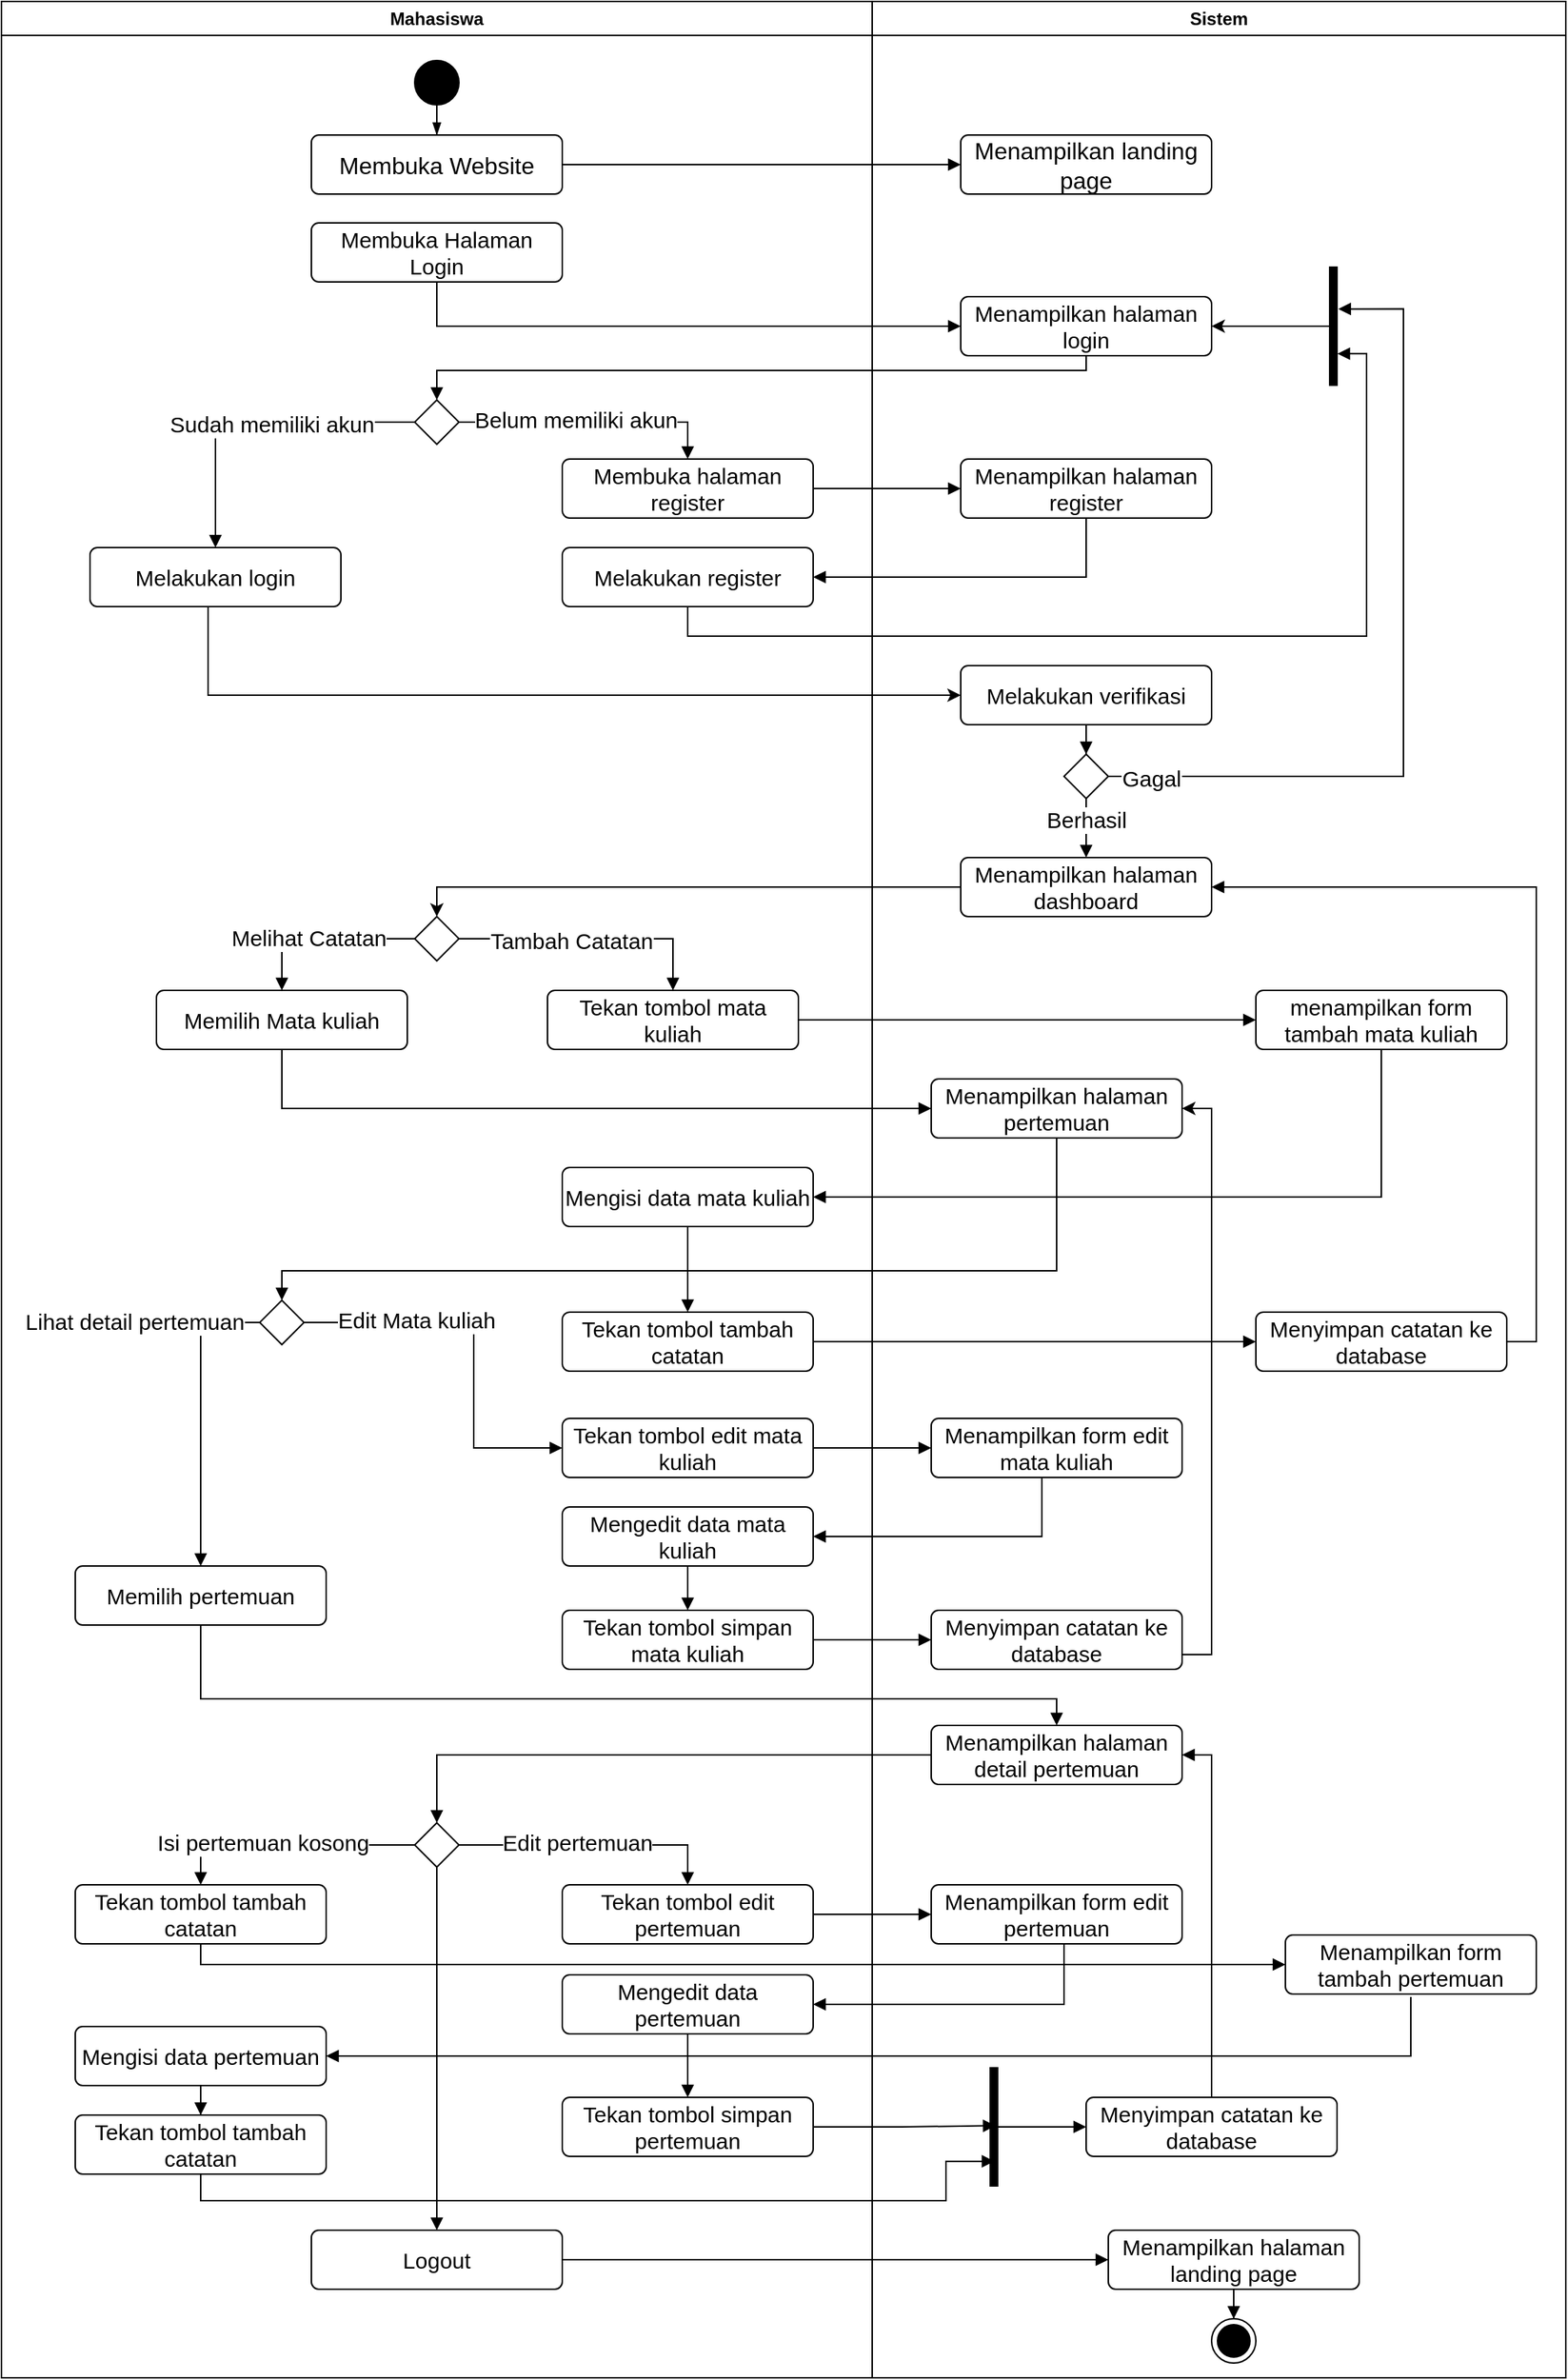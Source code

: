 <mxfile version="25.0.3">
  <diagram name="Page-1" id="1pS5nne5ay4UwRCuELFb">
    <mxGraphModel dx="2222" dy="786" grid="1" gridSize="10" guides="1" tooltips="1" connect="1" arrows="1" fold="1" page="1" pageScale="1" pageWidth="850" pageHeight="1100" math="0" shadow="0">
      <root>
        <mxCell id="0" />
        <mxCell id="1" parent="0" />
        <mxCell id="IEgsuIe9ImZTveWtjrnu-1" value="Mahasiswa" style="swimlane;whiteSpace=wrap;html=1;" parent="1" vertex="1">
          <mxGeometry x="-80" y="10" width="590" height="1610" as="geometry" />
        </mxCell>
        <mxCell id="IEgsuIe9ImZTveWtjrnu-6" style="edgeStyle=orthogonalEdgeStyle;rounded=0;orthogonalLoop=1;jettySize=auto;html=1;endArrow=blockThin;endFill=1;" parent="IEgsuIe9ImZTveWtjrnu-1" source="IEgsuIe9ImZTveWtjrnu-4" target="IEgsuIe9ImZTveWtjrnu-5" edge="1">
          <mxGeometry relative="1" as="geometry" />
        </mxCell>
        <mxCell id="IEgsuIe9ImZTveWtjrnu-4" value="" style="ellipse;fillColor=strokeColor;html=1;" parent="IEgsuIe9ImZTveWtjrnu-1" vertex="1">
          <mxGeometry x="280" y="40" width="30" height="30" as="geometry" />
        </mxCell>
        <mxCell id="IEgsuIe9ImZTveWtjrnu-5" value="Membuka Website" style="html=1;align=center;verticalAlign=middle;rounded=1;absoluteArcSize=1;arcSize=10;dashed=0;whiteSpace=wrap;labelPosition=center;verticalLabelPosition=middle;fontSize=16;" parent="IEgsuIe9ImZTveWtjrnu-1" vertex="1">
          <mxGeometry x="210" y="90.5" width="170" height="40" as="geometry" />
        </mxCell>
        <mxCell id="IEgsuIe9ImZTveWtjrnu-18" value="Membuka Halaman Login" style="html=1;align=center;verticalAlign=middle;rounded=1;absoluteArcSize=1;arcSize=10;dashed=0;whiteSpace=wrap;labelPosition=center;verticalLabelPosition=middle;fontSize=15;" parent="IEgsuIe9ImZTveWtjrnu-1" vertex="1">
          <mxGeometry x="210" y="150" width="170" height="40" as="geometry" />
        </mxCell>
        <mxCell id="IEgsuIe9ImZTveWtjrnu-43" style="edgeStyle=orthogonalEdgeStyle;rounded=0;orthogonalLoop=1;jettySize=auto;html=1;strokeColor=default;align=center;verticalAlign=middle;fontFamily=Helvetica;fontSize=11;fontColor=default;labelBackgroundColor=default;endArrow=block;endFill=1;" parent="IEgsuIe9ImZTveWtjrnu-1" source="IEgsuIe9ImZTveWtjrnu-21" target="IEgsuIe9ImZTveWtjrnu-30" edge="1">
          <mxGeometry relative="1" as="geometry" />
        </mxCell>
        <mxCell id="Frry8JoZcenMl01VOtcv-31" value="Belum memiliki akun" style="edgeLabel;html=1;align=center;verticalAlign=middle;resizable=0;points=[];fontFamily=Helvetica;fontSize=15;fontColor=default;labelBackgroundColor=default;" parent="IEgsuIe9ImZTveWtjrnu-43" vertex="1" connectable="0">
          <mxGeometry x="-0.469" y="2" relative="1" as="geometry">
            <mxPoint x="31" as="offset" />
          </mxGeometry>
        </mxCell>
        <mxCell id="Frry8JoZcenMl01VOtcv-20" style="edgeStyle=orthogonalEdgeStyle;rounded=0;orthogonalLoop=1;jettySize=auto;html=1;entryX=0.5;entryY=0;entryDx=0;entryDy=0;strokeColor=default;align=center;verticalAlign=middle;fontFamily=Helvetica;fontSize=11;fontColor=default;labelBackgroundColor=default;endArrow=block;endFill=1;" parent="IEgsuIe9ImZTveWtjrnu-1" source="IEgsuIe9ImZTveWtjrnu-21" target="IEgsuIe9ImZTveWtjrnu-22" edge="1">
          <mxGeometry relative="1" as="geometry" />
        </mxCell>
        <mxCell id="Frry8JoZcenMl01VOtcv-30" value="Sudah memiliki akun" style="edgeLabel;html=1;align=center;verticalAlign=middle;resizable=0;points=[];fontFamily=Helvetica;fontSize=15;fontColor=default;labelBackgroundColor=default;" parent="Frry8JoZcenMl01VOtcv-20" vertex="1" connectable="0">
          <mxGeometry x="-0.379" y="1" relative="1" as="geometry">
            <mxPoint x="-29" as="offset" />
          </mxGeometry>
        </mxCell>
        <mxCell id="IEgsuIe9ImZTveWtjrnu-21" value="" style="rhombus;" parent="IEgsuIe9ImZTveWtjrnu-1" vertex="1">
          <mxGeometry x="280" y="270" width="30" height="30" as="geometry" />
        </mxCell>
        <mxCell id="IEgsuIe9ImZTveWtjrnu-22" value="Melakukan login" style="html=1;align=center;verticalAlign=middle;rounded=1;absoluteArcSize=1;arcSize=10;dashed=0;whiteSpace=wrap;labelPosition=center;verticalLabelPosition=middle;fontSize=15;" parent="IEgsuIe9ImZTveWtjrnu-1" vertex="1">
          <mxGeometry x="60" y="370" width="170" height="40" as="geometry" />
        </mxCell>
        <mxCell id="IEgsuIe9ImZTveWtjrnu-30" value="Membuka halaman register" style="html=1;align=center;verticalAlign=middle;rounded=1;absoluteArcSize=1;arcSize=10;dashed=0;whiteSpace=wrap;labelPosition=center;verticalLabelPosition=middle;fontSize=15;" parent="IEgsuIe9ImZTveWtjrnu-1" vertex="1">
          <mxGeometry x="380" y="310" width="170" height="40" as="geometry" />
        </mxCell>
        <mxCell id="IEgsuIe9ImZTveWtjrnu-32" value="Melakukan register" style="html=1;align=center;verticalAlign=middle;rounded=1;absoluteArcSize=1;arcSize=10;dashed=0;whiteSpace=wrap;labelPosition=center;verticalLabelPosition=middle;fontSize=15;" parent="IEgsuIe9ImZTveWtjrnu-1" vertex="1">
          <mxGeometry x="380" y="370" width="170" height="40" as="geometry" />
        </mxCell>
        <mxCell id="9lwKUN8deFw_M2zKzOt3-55" style="edgeStyle=orthogonalEdgeStyle;rounded=0;orthogonalLoop=1;jettySize=auto;html=1;entryX=0.5;entryY=0;entryDx=0;entryDy=0;endArrow=block;endFill=1;" parent="IEgsuIe9ImZTveWtjrnu-1" source="IEgsuIe9ImZTveWtjrnu-36" target="IEgsuIe9ImZTveWtjrnu-37" edge="1">
          <mxGeometry relative="1" as="geometry" />
        </mxCell>
        <mxCell id="Frry8JoZcenMl01VOtcv-27" value="&lt;font style=&quot;font-size: 15px;&quot;&gt;Melihat Catatan&lt;/font&gt;" style="edgeLabel;html=1;align=center;verticalAlign=middle;resizable=0;points=[];" parent="9lwKUN8deFw_M2zKzOt3-55" vertex="1" connectable="0">
          <mxGeometry x="-0.066" y="-1" relative="1" as="geometry">
            <mxPoint x="-14" as="offset" />
          </mxGeometry>
        </mxCell>
        <mxCell id="9lwKUN8deFw_M2zKzOt3-56" style="edgeStyle=orthogonalEdgeStyle;rounded=0;orthogonalLoop=1;jettySize=auto;html=1;endArrow=block;endFill=1;" parent="IEgsuIe9ImZTveWtjrnu-1" source="IEgsuIe9ImZTveWtjrnu-36" target="IEgsuIe9ImZTveWtjrnu-59" edge="1">
          <mxGeometry relative="1" as="geometry" />
        </mxCell>
        <mxCell id="Frry8JoZcenMl01VOtcv-26" value="Tambah Catatan" style="edgeLabel;html=1;align=center;verticalAlign=middle;resizable=0;points=[];fontSize=15;" parent="9lwKUN8deFw_M2zKzOt3-56" vertex="1" connectable="0">
          <mxGeometry x="-0.393" y="-1" relative="1" as="geometry">
            <mxPoint x="21" as="offset" />
          </mxGeometry>
        </mxCell>
        <mxCell id="IEgsuIe9ImZTveWtjrnu-36" value="" style="rhombus;" parent="IEgsuIe9ImZTveWtjrnu-1" vertex="1">
          <mxGeometry x="280" y="620" width="30" height="30" as="geometry" />
        </mxCell>
        <mxCell id="IEgsuIe9ImZTveWtjrnu-59" value="Tekan tombol mata kuliah" style="html=1;align=center;verticalAlign=middle;rounded=1;absoluteArcSize=1;arcSize=10;dashed=0;whiteSpace=wrap;labelPosition=center;verticalLabelPosition=middle;fontSize=15;" parent="IEgsuIe9ImZTveWtjrnu-1" vertex="1">
          <mxGeometry x="370" y="670" width="170" height="40" as="geometry" />
        </mxCell>
        <mxCell id="IEgsuIe9ImZTveWtjrnu-37" value="Memilih Mata kuliah" style="html=1;align=center;verticalAlign=middle;rounded=1;absoluteArcSize=1;arcSize=10;dashed=0;whiteSpace=wrap;labelPosition=center;verticalLabelPosition=middle;fontSize=15;" parent="IEgsuIe9ImZTveWtjrnu-1" vertex="1">
          <mxGeometry x="105" y="670" width="170" height="40" as="geometry" />
        </mxCell>
        <mxCell id="9lwKUN8deFw_M2zKzOt3-13" style="edgeStyle=orthogonalEdgeStyle;rounded=0;orthogonalLoop=1;jettySize=auto;html=1;entryX=0.5;entryY=0;entryDx=0;entryDy=0;exitX=0;exitY=0.5;exitDx=0;exitDy=0;strokeColor=default;align=center;verticalAlign=middle;fontFamily=Helvetica;fontSize=11;fontColor=default;labelBackgroundColor=default;endArrow=block;endFill=1;" parent="IEgsuIe9ImZTveWtjrnu-1" source="IEgsuIe9ImZTveWtjrnu-71" target="IEgsuIe9ImZTveWtjrnu-63" edge="1">
          <mxGeometry relative="1" as="geometry">
            <mxPoint x="95" y="1073" as="targetPoint" />
          </mxGeometry>
        </mxCell>
        <mxCell id="9lwKUN8deFw_M2zKzOt3-16" value="Lihat detail pertemuan" style="edgeLabel;html=1;align=center;verticalAlign=middle;resizable=0;points=[];rounded=0;strokeColor=default;fontFamily=Helvetica;fontSize=15;fontColor=default;labelBackgroundColor=default;" parent="9lwKUN8deFw_M2zKzOt3-13" vertex="1" connectable="0">
          <mxGeometry x="-0.44" relative="1" as="geometry">
            <mxPoint x="-45" y="-19" as="offset" />
          </mxGeometry>
        </mxCell>
        <mxCell id="IEgsuIe9ImZTveWtjrnu-71" value="" style="rhombus;" parent="IEgsuIe9ImZTveWtjrnu-1" vertex="1">
          <mxGeometry x="175" y="880" width="30" height="30" as="geometry" />
        </mxCell>
        <mxCell id="IEgsuIe9ImZTveWtjrnu-63" value="Memilih pertemuan" style="html=1;align=center;verticalAlign=middle;rounded=1;absoluteArcSize=1;arcSize=10;dashed=0;whiteSpace=wrap;labelPosition=center;verticalLabelPosition=middle;fontSize=15;" parent="IEgsuIe9ImZTveWtjrnu-1" vertex="1">
          <mxGeometry x="50" y="1060" width="170" height="40" as="geometry" />
        </mxCell>
        <mxCell id="9lwKUN8deFw_M2zKzOt3-23" style="edgeStyle=orthogonalEdgeStyle;rounded=0;orthogonalLoop=1;jettySize=auto;html=1;entryX=0.5;entryY=0;entryDx=0;entryDy=0;strokeColor=default;align=center;verticalAlign=middle;fontFamily=Helvetica;fontSize=11;fontColor=default;labelBackgroundColor=default;endArrow=block;endFill=1;" parent="IEgsuIe9ImZTveWtjrnu-1" source="9lwKUN8deFw_M2zKzOt3-20" target="9lwKUN8deFw_M2zKzOt3-22" edge="1">
          <mxGeometry relative="1" as="geometry" />
        </mxCell>
        <mxCell id="9lwKUN8deFw_M2zKzOt3-20" value="Mengedit data mata kuliah" style="html=1;align=center;verticalAlign=middle;rounded=1;absoluteArcSize=1;arcSize=10;dashed=0;whiteSpace=wrap;labelPosition=center;verticalLabelPosition=middle;fontSize=15;" parent="IEgsuIe9ImZTveWtjrnu-1" vertex="1">
          <mxGeometry x="380" y="1020" width="170" height="40" as="geometry" />
        </mxCell>
        <mxCell id="9lwKUN8deFw_M2zKzOt3-22" value="Tekan tombol simpan mata kuliah" style="html=1;align=center;verticalAlign=middle;rounded=1;absoluteArcSize=1;arcSize=10;dashed=0;whiteSpace=wrap;labelPosition=center;verticalLabelPosition=middle;fontSize=15;" parent="IEgsuIe9ImZTveWtjrnu-1" vertex="1">
          <mxGeometry x="380" y="1090" width="170" height="40" as="geometry" />
        </mxCell>
        <mxCell id="9lwKUN8deFw_M2zKzOt3-44" style="edgeStyle=orthogonalEdgeStyle;rounded=0;orthogonalLoop=1;jettySize=auto;html=1;endArrow=block;endFill=1;" parent="IEgsuIe9ImZTveWtjrnu-1" source="9lwKUN8deFw_M2zKzOt3-29" target="9lwKUN8deFw_M2zKzOt3-43" edge="1">
          <mxGeometry relative="1" as="geometry" />
        </mxCell>
        <mxCell id="Frry8JoZcenMl01VOtcv-34" value="Edit pertemuan" style="edgeLabel;html=1;align=center;verticalAlign=middle;resizable=0;points=[];fontFamily=Helvetica;fontSize=15;fontColor=default;labelBackgroundColor=default;" parent="9lwKUN8deFw_M2zKzOt3-44" vertex="1" connectable="0">
          <mxGeometry x="-0.33" y="2" relative="1" as="geometry">
            <mxPoint x="19" as="offset" />
          </mxGeometry>
        </mxCell>
        <mxCell id="OuNHtFNaKL7QThp1VH5s-54" style="edgeStyle=orthogonalEdgeStyle;shape=connector;rounded=0;orthogonalLoop=1;jettySize=auto;html=1;entryX=0.5;entryY=0;entryDx=0;entryDy=0;strokeColor=default;align=center;verticalAlign=middle;fontFamily=Helvetica;fontSize=11;fontColor=default;labelBackgroundColor=default;endArrow=block;endFill=1;" parent="IEgsuIe9ImZTveWtjrnu-1" source="9lwKUN8deFw_M2zKzOt3-29" target="OuNHtFNaKL7QThp1VH5s-51" edge="1">
          <mxGeometry relative="1" as="geometry" />
        </mxCell>
        <mxCell id="OuNHtFNaKL7QThp1VH5s-55" value="Isi pertemuan kosong" style="edgeLabel;html=1;align=center;verticalAlign=middle;resizable=0;points=[];fontFamily=Helvetica;fontSize=15;fontColor=default;labelBackgroundColor=default;" parent="OuNHtFNaKL7QThp1VH5s-54" vertex="1" connectable="0">
          <mxGeometry x="0.007" y="-2" relative="1" as="geometry">
            <mxPoint x="-17" as="offset" />
          </mxGeometry>
        </mxCell>
        <mxCell id="OuNHtFNaKL7QThp1VH5s-65" style="edgeStyle=orthogonalEdgeStyle;shape=connector;rounded=0;orthogonalLoop=1;jettySize=auto;html=1;strokeColor=default;align=center;verticalAlign=middle;fontFamily=Helvetica;fontSize=11;fontColor=default;labelBackgroundColor=default;endArrow=block;endFill=1;" parent="IEgsuIe9ImZTveWtjrnu-1" source="9lwKUN8deFw_M2zKzOt3-29" target="9lwKUN8deFw_M2zKzOt3-35" edge="1">
          <mxGeometry relative="1" as="geometry" />
        </mxCell>
        <mxCell id="9lwKUN8deFw_M2zKzOt3-29" value="" style="rhombus;" parent="IEgsuIe9ImZTveWtjrnu-1" vertex="1">
          <mxGeometry x="280" y="1234" width="30" height="30" as="geometry" />
        </mxCell>
        <mxCell id="9lwKUN8deFw_M2zKzOt3-35" value="Logout" style="html=1;align=center;verticalAlign=middle;rounded=1;absoluteArcSize=1;arcSize=10;dashed=0;whiteSpace=wrap;labelPosition=center;verticalLabelPosition=middle;fontSize=15;" parent="IEgsuIe9ImZTveWtjrnu-1" vertex="1">
          <mxGeometry x="210" y="1510" width="170" height="40" as="geometry" />
        </mxCell>
        <mxCell id="9lwKUN8deFw_M2zKzOt3-59" style="edgeStyle=orthogonalEdgeStyle;rounded=0;orthogonalLoop=1;jettySize=auto;html=1;entryX=0.5;entryY=0;entryDx=0;entryDy=0;strokeColor=default;align=center;verticalAlign=middle;fontFamily=Helvetica;fontSize=11;fontColor=default;labelBackgroundColor=default;endArrow=block;endFill=1;" parent="IEgsuIe9ImZTveWtjrnu-1" source="IEgsuIe9ImZTveWtjrnu-68" target="IEgsuIe9ImZTveWtjrnu-69" edge="1">
          <mxGeometry relative="1" as="geometry" />
        </mxCell>
        <mxCell id="IEgsuIe9ImZTveWtjrnu-68" value="Mengisi data mata kuliah" style="html=1;align=center;verticalAlign=middle;rounded=1;absoluteArcSize=1;arcSize=10;dashed=0;whiteSpace=wrap;labelPosition=center;verticalLabelPosition=middle;fontSize=15;" parent="IEgsuIe9ImZTveWtjrnu-1" vertex="1">
          <mxGeometry x="380" y="790" width="170" height="40" as="geometry" />
        </mxCell>
        <mxCell id="IEgsuIe9ImZTveWtjrnu-69" value="Tekan tombol tambah catatan" style="html=1;align=center;verticalAlign=middle;rounded=1;absoluteArcSize=1;arcSize=10;dashed=0;whiteSpace=wrap;labelPosition=center;verticalLabelPosition=middle;fontSize=15;" parent="IEgsuIe9ImZTveWtjrnu-1" vertex="1">
          <mxGeometry x="380" y="888" width="170" height="40" as="geometry" />
        </mxCell>
        <mxCell id="9lwKUN8deFw_M2zKzOt3-40" value="Tekan tombol edit mata kuliah" style="html=1;align=center;verticalAlign=middle;rounded=1;absoluteArcSize=1;arcSize=10;dashed=0;whiteSpace=wrap;labelPosition=center;verticalLabelPosition=middle;fontSize=15;" parent="IEgsuIe9ImZTveWtjrnu-1" vertex="1">
          <mxGeometry x="380" y="960" width="170" height="40" as="geometry" />
        </mxCell>
        <mxCell id="9lwKUN8deFw_M2zKzOt3-41" value="" style="edgeStyle=orthogonalEdgeStyle;rounded=0;orthogonalLoop=1;jettySize=auto;html=1;entryX=0;entryY=0.5;entryDx=0;entryDy=0;strokeColor=default;align=center;verticalAlign=middle;fontFamily=Helvetica;fontSize=11;fontColor=default;labelBackgroundColor=default;endArrow=block;endFill=1;" parent="IEgsuIe9ImZTveWtjrnu-1" source="IEgsuIe9ImZTveWtjrnu-71" target="9lwKUN8deFw_M2zKzOt3-40" edge="1">
          <mxGeometry relative="1" as="geometry">
            <mxPoint x="160" y="948" as="sourcePoint" />
            <mxPoint x="750" y="948" as="targetPoint" />
            <Array as="points">
              <mxPoint x="320" y="895" />
              <mxPoint x="320" y="980" />
            </Array>
          </mxGeometry>
        </mxCell>
        <mxCell id="9lwKUN8deFw_M2zKzOt3-42" value="Edit Mata kuliah" style="edgeLabel;html=1;align=center;verticalAlign=middle;resizable=0;points=[];rounded=0;strokeColor=default;fontFamily=Helvetica;fontSize=15;fontColor=default;labelBackgroundColor=default;" parent="9lwKUN8deFw_M2zKzOt3-41" vertex="1" connectable="0">
          <mxGeometry x="-0.817" y="-2" relative="1" as="geometry">
            <mxPoint x="52" y="-4" as="offset" />
          </mxGeometry>
        </mxCell>
        <mxCell id="9lwKUN8deFw_M2zKzOt3-43" value="Tekan tombol edit pertemuan" style="html=1;align=center;verticalAlign=middle;rounded=1;absoluteArcSize=1;arcSize=10;dashed=0;whiteSpace=wrap;labelPosition=center;verticalLabelPosition=middle;fontSize=15;" parent="IEgsuIe9ImZTveWtjrnu-1" vertex="1">
          <mxGeometry x="380" y="1276" width="170" height="40" as="geometry" />
        </mxCell>
        <mxCell id="OuNHtFNaKL7QThp1VH5s-59" style="edgeStyle=orthogonalEdgeStyle;shape=connector;rounded=0;orthogonalLoop=1;jettySize=auto;html=1;strokeColor=default;align=center;verticalAlign=middle;fontFamily=Helvetica;fontSize=11;fontColor=default;labelBackgroundColor=default;endArrow=block;endFill=1;" parent="IEgsuIe9ImZTveWtjrnu-1" source="9lwKUN8deFw_M2zKzOt3-47" target="9lwKUN8deFw_M2zKzOt3-48" edge="1">
          <mxGeometry relative="1" as="geometry" />
        </mxCell>
        <mxCell id="9lwKUN8deFw_M2zKzOt3-47" value="Mengedit data pertemuan" style="html=1;align=center;verticalAlign=middle;rounded=1;absoluteArcSize=1;arcSize=10;dashed=0;whiteSpace=wrap;labelPosition=center;verticalLabelPosition=middle;fontSize=15;" parent="IEgsuIe9ImZTveWtjrnu-1" vertex="1">
          <mxGeometry x="380" y="1337" width="170" height="40" as="geometry" />
        </mxCell>
        <mxCell id="9lwKUN8deFw_M2zKzOt3-48" value="Tekan tombol simpan pertemuan" style="html=1;align=center;verticalAlign=middle;rounded=1;absoluteArcSize=1;arcSize=10;dashed=0;whiteSpace=wrap;labelPosition=center;verticalLabelPosition=middle;fontSize=15;" parent="IEgsuIe9ImZTveWtjrnu-1" vertex="1">
          <mxGeometry x="380" y="1420" width="170" height="40" as="geometry" />
        </mxCell>
        <mxCell id="OuNHtFNaKL7QThp1VH5s-51" value="Tekan tombol tambah catatan" style="html=1;align=center;verticalAlign=middle;rounded=1;absoluteArcSize=1;arcSize=10;dashed=0;whiteSpace=wrap;labelPosition=center;verticalLabelPosition=middle;fontSize=15;" parent="IEgsuIe9ImZTveWtjrnu-1" vertex="1">
          <mxGeometry x="50" y="1276" width="170" height="40" as="geometry" />
        </mxCell>
        <mxCell id="OuNHtFNaKL7QThp1VH5s-62" style="edgeStyle=orthogonalEdgeStyle;shape=connector;rounded=0;orthogonalLoop=1;jettySize=auto;html=1;strokeColor=default;align=center;verticalAlign=middle;fontFamily=Helvetica;fontSize=11;fontColor=default;labelBackgroundColor=default;endArrow=block;endFill=1;" parent="IEgsuIe9ImZTveWtjrnu-1" source="OuNHtFNaKL7QThp1VH5s-52" target="OuNHtFNaKL7QThp1VH5s-53" edge="1">
          <mxGeometry relative="1" as="geometry" />
        </mxCell>
        <mxCell id="OuNHtFNaKL7QThp1VH5s-52" value="Mengisi data pertemuan" style="html=1;align=center;verticalAlign=middle;rounded=1;absoluteArcSize=1;arcSize=10;dashed=0;whiteSpace=wrap;labelPosition=center;verticalLabelPosition=middle;fontSize=15;" parent="IEgsuIe9ImZTveWtjrnu-1" vertex="1">
          <mxGeometry x="50" y="1372" width="170" height="40" as="geometry" />
        </mxCell>
        <mxCell id="OuNHtFNaKL7QThp1VH5s-53" value="Tekan tombol tambah catatan" style="html=1;align=center;verticalAlign=middle;rounded=1;absoluteArcSize=1;arcSize=10;dashed=0;whiteSpace=wrap;labelPosition=center;verticalLabelPosition=middle;fontSize=15;" parent="IEgsuIe9ImZTveWtjrnu-1" vertex="1">
          <mxGeometry x="50" y="1432" width="170" height="40" as="geometry" />
        </mxCell>
        <mxCell id="IEgsuIe9ImZTveWtjrnu-7" value="Sistem" style="swimlane;whiteSpace=wrap;html=1;" parent="1" vertex="1">
          <mxGeometry x="510" y="10" width="470" height="1610" as="geometry" />
        </mxCell>
        <mxCell id="IEgsuIe9ImZTveWtjrnu-8" style="edgeStyle=orthogonalEdgeStyle;rounded=0;orthogonalLoop=1;jettySize=auto;html=1;endArrow=blockThin;endFill=1;" parent="IEgsuIe9ImZTveWtjrnu-7" edge="1">
          <mxGeometry relative="1" as="geometry">
            <mxPoint x="219.957" y="90" as="targetPoint" />
          </mxGeometry>
        </mxCell>
        <mxCell id="IEgsuIe9ImZTveWtjrnu-16" value="Menampilkan landing page" style="html=1;align=center;verticalAlign=middle;rounded=1;absoluteArcSize=1;arcSize=10;dashed=0;whiteSpace=wrap;labelPosition=center;verticalLabelPosition=middle;fontSize=16;" parent="IEgsuIe9ImZTveWtjrnu-7" vertex="1">
          <mxGeometry x="60" y="90.5" width="170" height="40" as="geometry" />
        </mxCell>
        <mxCell id="IEgsuIe9ImZTveWtjrnu-19" value="Menampilkan halaman login" style="html=1;align=center;verticalAlign=middle;rounded=1;absoluteArcSize=1;arcSize=10;dashed=0;whiteSpace=wrap;labelPosition=center;verticalLabelPosition=middle;fontSize=15;" parent="IEgsuIe9ImZTveWtjrnu-7" vertex="1">
          <mxGeometry x="60" y="200" width="170" height="40" as="geometry" />
        </mxCell>
        <mxCell id="IEgsuIe9ImZTveWtjrnu-31" value="Menampilkan halaman register" style="html=1;align=center;verticalAlign=middle;rounded=1;absoluteArcSize=1;arcSize=10;dashed=0;whiteSpace=wrap;labelPosition=center;verticalLabelPosition=middle;fontSize=15;" parent="IEgsuIe9ImZTveWtjrnu-7" vertex="1">
          <mxGeometry x="60" y="310" width="170" height="40" as="geometry" />
        </mxCell>
        <mxCell id="IEgsuIe9ImZTveWtjrnu-56" style="edgeStyle=orthogonalEdgeStyle;rounded=0;orthogonalLoop=1;jettySize=auto;html=1;strokeColor=default;align=center;verticalAlign=middle;fontFamily=Helvetica;fontSize=11;fontColor=default;labelBackgroundColor=default;endArrow=block;endFill=1;" parent="IEgsuIe9ImZTveWtjrnu-7" source="IEgsuIe9ImZTveWtjrnu-33" target="IEgsuIe9ImZTveWtjrnu-35" edge="1">
          <mxGeometry relative="1" as="geometry" />
        </mxCell>
        <mxCell id="Frry8JoZcenMl01VOtcv-25" value="Berhasil" style="edgeLabel;html=1;align=center;verticalAlign=middle;resizable=0;points=[];fontSize=15;rounded=0;strokeColor=default;fontFamily=Helvetica;fontColor=default;labelBackgroundColor=default;" parent="IEgsuIe9ImZTveWtjrnu-56" vertex="1" connectable="0">
          <mxGeometry x="0.16" y="1" relative="1" as="geometry">
            <mxPoint x="-1" y="-9" as="offset" />
          </mxGeometry>
        </mxCell>
        <mxCell id="IEgsuIe9ImZTveWtjrnu-33" value="" style="rhombus;" parent="IEgsuIe9ImZTveWtjrnu-7" vertex="1">
          <mxGeometry x="130" y="510" width="30" height="30" as="geometry" />
        </mxCell>
        <mxCell id="IEgsuIe9ImZTveWtjrnu-55" style="edgeStyle=orthogonalEdgeStyle;rounded=0;orthogonalLoop=1;jettySize=auto;html=1;strokeColor=default;align=center;verticalAlign=middle;fontFamily=Helvetica;fontSize=11;fontColor=default;labelBackgroundColor=default;endArrow=block;endFill=1;" parent="IEgsuIe9ImZTveWtjrnu-7" source="IEgsuIe9ImZTveWtjrnu-34" target="IEgsuIe9ImZTveWtjrnu-33" edge="1">
          <mxGeometry relative="1" as="geometry" />
        </mxCell>
        <mxCell id="IEgsuIe9ImZTveWtjrnu-34" value="Melakukan verifikasi" style="html=1;align=center;verticalAlign=middle;rounded=1;absoluteArcSize=1;arcSize=10;dashed=0;whiteSpace=wrap;labelPosition=center;verticalLabelPosition=middle;fontSize=15;" parent="IEgsuIe9ImZTveWtjrnu-7" vertex="1">
          <mxGeometry x="60" y="450" width="170" height="40" as="geometry" />
        </mxCell>
        <mxCell id="IEgsuIe9ImZTveWtjrnu-35" value="Menampilkan halaman dashboard" style="html=1;align=center;verticalAlign=middle;rounded=1;absoluteArcSize=1;arcSize=10;dashed=0;whiteSpace=wrap;labelPosition=center;verticalLabelPosition=middle;fontSize=15;" parent="IEgsuIe9ImZTveWtjrnu-7" vertex="1">
          <mxGeometry x="60" y="580" width="170" height="40" as="geometry" />
        </mxCell>
        <mxCell id="IEgsuIe9ImZTveWtjrnu-61" value="Menampilkan halaman pertemuan" style="html=1;align=center;verticalAlign=middle;rounded=1;absoluteArcSize=1;arcSize=10;dashed=0;whiteSpace=wrap;labelPosition=center;verticalLabelPosition=middle;fontSize=15;" parent="IEgsuIe9ImZTveWtjrnu-7" vertex="1">
          <mxGeometry x="40" y="730" width="170" height="40" as="geometry" />
        </mxCell>
        <mxCell id="IEgsuIe9ImZTveWtjrnu-67" value="menampilkan form tambah mata kuliah" style="html=1;align=center;verticalAlign=middle;rounded=1;absoluteArcSize=1;arcSize=10;dashed=0;whiteSpace=wrap;labelPosition=center;verticalLabelPosition=middle;fontSize=15;" parent="IEgsuIe9ImZTveWtjrnu-7" vertex="1">
          <mxGeometry x="260" y="670" width="170" height="40" as="geometry" />
        </mxCell>
        <mxCell id="IEgsuIe9ImZTveWtjrnu-64" value="Menampilkan halaman detail pertemuan" style="html=1;align=center;verticalAlign=middle;rounded=1;absoluteArcSize=1;arcSize=10;dashed=0;whiteSpace=wrap;labelPosition=center;verticalLabelPosition=middle;fontSize=15;" parent="IEgsuIe9ImZTveWtjrnu-7" vertex="1">
          <mxGeometry x="40" y="1168" width="170" height="40" as="geometry" />
        </mxCell>
        <mxCell id="9lwKUN8deFw_M2zKzOt3-4" value="Menampilkan form edit mata kuliah" style="html=1;align=center;verticalAlign=middle;rounded=1;absoluteArcSize=1;arcSize=10;dashed=0;whiteSpace=wrap;labelPosition=center;verticalLabelPosition=middle;fontSize=15;" parent="IEgsuIe9ImZTveWtjrnu-7" vertex="1">
          <mxGeometry x="40" y="960" width="170" height="40" as="geometry" />
        </mxCell>
        <mxCell id="9lwKUN8deFw_M2zKzOt3-27" style="edgeStyle=orthogonalEdgeStyle;rounded=0;orthogonalLoop=1;jettySize=auto;html=1;entryX=1;entryY=0.5;entryDx=0;entryDy=0;" parent="IEgsuIe9ImZTveWtjrnu-7" source="9lwKUN8deFw_M2zKzOt3-25" target="IEgsuIe9ImZTveWtjrnu-61" edge="1">
          <mxGeometry relative="1" as="geometry">
            <Array as="points">
              <mxPoint x="230" y="1120" />
              <mxPoint x="230" y="750" />
            </Array>
          </mxGeometry>
        </mxCell>
        <mxCell id="9lwKUN8deFw_M2zKzOt3-25" value="Menyimpan catatan ke database" style="html=1;align=center;verticalAlign=middle;rounded=1;absoluteArcSize=1;arcSize=10;dashed=0;whiteSpace=wrap;labelPosition=center;verticalLabelPosition=middle;fontSize=15;" parent="IEgsuIe9ImZTveWtjrnu-7" vertex="1">
          <mxGeometry x="40" y="1090" width="170" height="40" as="geometry" />
        </mxCell>
        <mxCell id="9lwKUN8deFw_M2zKzOt3-61" style="edgeStyle=orthogonalEdgeStyle;rounded=0;orthogonalLoop=1;jettySize=auto;html=1;entryX=1;entryY=0.5;entryDx=0;entryDy=0;strokeColor=default;align=center;verticalAlign=middle;fontFamily=Helvetica;fontSize=11;fontColor=default;labelBackgroundColor=default;endArrow=block;endFill=1;" parent="IEgsuIe9ImZTveWtjrnu-7" source="IEgsuIe9ImZTveWtjrnu-70" target="IEgsuIe9ImZTveWtjrnu-35" edge="1">
          <mxGeometry relative="1" as="geometry">
            <Array as="points">
              <mxPoint x="450" y="908" />
              <mxPoint x="450" y="600" />
            </Array>
          </mxGeometry>
        </mxCell>
        <mxCell id="IEgsuIe9ImZTveWtjrnu-70" value="Menyimpan catatan ke database" style="html=1;align=center;verticalAlign=middle;rounded=1;absoluteArcSize=1;arcSize=10;dashed=0;whiteSpace=wrap;labelPosition=center;verticalLabelPosition=middle;fontSize=15;" parent="IEgsuIe9ImZTveWtjrnu-7" vertex="1">
          <mxGeometry x="260" y="888" width="170" height="40" as="geometry" />
        </mxCell>
        <mxCell id="9lwKUN8deFw_M2zKzOt3-45" value="Menampilkan form edit pertemuan" style="html=1;align=center;verticalAlign=middle;rounded=1;absoluteArcSize=1;arcSize=10;dashed=0;whiteSpace=wrap;labelPosition=center;verticalLabelPosition=middle;fontSize=15;" parent="IEgsuIe9ImZTveWtjrnu-7" vertex="1">
          <mxGeometry x="40" y="1276" width="170" height="40" as="geometry" />
        </mxCell>
        <mxCell id="OuNHtFNaKL7QThp1VH5s-49" style="edgeStyle=orthogonalEdgeStyle;rounded=0;orthogonalLoop=1;jettySize=auto;html=1;entryX=1;entryY=0.5;entryDx=0;entryDy=0;endArrow=block;endFill=1;exitX=1;exitY=0.5;exitDx=0;exitDy=0;" parent="IEgsuIe9ImZTveWtjrnu-7" source="9lwKUN8deFw_M2zKzOt3-51" target="IEgsuIe9ImZTveWtjrnu-64" edge="1">
          <mxGeometry relative="1" as="geometry">
            <Array as="points">
              <mxPoint x="230" y="1439" />
              <mxPoint x="230" y="1188" />
            </Array>
          </mxGeometry>
        </mxCell>
        <mxCell id="9lwKUN8deFw_M2zKzOt3-51" value="Menyimpan catatan ke database" style="html=1;align=center;verticalAlign=middle;rounded=1;absoluteArcSize=1;arcSize=10;dashed=0;whiteSpace=wrap;labelPosition=center;verticalLabelPosition=middle;fontSize=15;" parent="IEgsuIe9ImZTveWtjrnu-7" vertex="1">
          <mxGeometry x="145" y="1420" width="170" height="40" as="geometry" />
        </mxCell>
        <mxCell id="IEgsuIe9ImZTveWtjrnu-66" value="Menampilkan halaman landing page" style="html=1;align=center;verticalAlign=middle;rounded=1;absoluteArcSize=1;arcSize=10;dashed=0;whiteSpace=wrap;labelPosition=center;verticalLabelPosition=middle;fontSize=15;" parent="IEgsuIe9ImZTveWtjrnu-7" vertex="1">
          <mxGeometry x="160" y="1510" width="170" height="40" as="geometry" />
        </mxCell>
        <mxCell id="9lwKUN8deFw_M2zKzOt3-64" style="edgeStyle=orthogonalEdgeStyle;rounded=0;orthogonalLoop=1;jettySize=auto;html=1;entryX=0.5;entryY=0;entryDx=0;entryDy=0;strokeColor=default;align=center;verticalAlign=middle;fontFamily=Helvetica;fontSize=11;fontColor=default;labelBackgroundColor=default;endArrow=block;endFill=1;" parent="IEgsuIe9ImZTveWtjrnu-7" source="IEgsuIe9ImZTveWtjrnu-66" target="9lwKUN8deFw_M2zKzOt3-63" edge="1">
          <mxGeometry relative="1" as="geometry" />
        </mxCell>
        <mxCell id="9lwKUN8deFw_M2zKzOt3-63" value="" style="ellipse;html=1;shape=endState;fillColor=strokeColor;" parent="IEgsuIe9ImZTveWtjrnu-7" vertex="1">
          <mxGeometry x="230" y="1570" width="30" height="30" as="geometry" />
        </mxCell>
        <mxCell id="Frry8JoZcenMl01VOtcv-7" style="edgeStyle=orthogonalEdgeStyle;rounded=0;orthogonalLoop=1;jettySize=auto;html=1;entryX=1;entryY=0.5;entryDx=0;entryDy=0;" parent="IEgsuIe9ImZTveWtjrnu-7" source="Frry8JoZcenMl01VOtcv-4" target="IEgsuIe9ImZTveWtjrnu-19" edge="1">
          <mxGeometry relative="1" as="geometry" />
        </mxCell>
        <mxCell id="Frry8JoZcenMl01VOtcv-4" value="" style="html=1;points=[];perimeter=orthogonalPerimeter;fillColor=strokeColor;" parent="IEgsuIe9ImZTveWtjrnu-7" vertex="1">
          <mxGeometry x="310" y="180" width="5" height="80" as="geometry" />
        </mxCell>
        <mxCell id="Frry8JoZcenMl01VOtcv-23" style="edgeStyle=orthogonalEdgeStyle;rounded=0;orthogonalLoop=1;jettySize=auto;html=1;entryX=1.17;entryY=0.354;entryDx=0;entryDy=0;entryPerimeter=0;strokeColor=default;align=center;verticalAlign=middle;fontFamily=Helvetica;fontSize=11;fontColor=default;labelBackgroundColor=default;endArrow=block;endFill=1;exitX=1;exitY=0.5;exitDx=0;exitDy=0;" parent="IEgsuIe9ImZTveWtjrnu-7" source="IEgsuIe9ImZTveWtjrnu-33" target="Frry8JoZcenMl01VOtcv-4" edge="1">
          <mxGeometry relative="1" as="geometry">
            <Array as="points">
              <mxPoint x="360" y="525" />
              <mxPoint x="360" y="208" />
            </Array>
          </mxGeometry>
        </mxCell>
        <mxCell id="Frry8JoZcenMl01VOtcv-24" value="Gagal" style="edgeLabel;html=1;align=center;verticalAlign=middle;resizable=0;points=[];fontSize=15;" parent="Frry8JoZcenMl01VOtcv-23" vertex="1" connectable="0">
          <mxGeometry x="-0.896" y="-1" relative="1" as="geometry">
            <mxPoint as="offset" />
          </mxGeometry>
        </mxCell>
        <mxCell id="OuNHtFNaKL7QThp1VH5s-56" value="Menampilkan form tambah pertemuan" style="html=1;align=center;verticalAlign=middle;rounded=1;absoluteArcSize=1;arcSize=10;dashed=0;whiteSpace=wrap;labelPosition=center;verticalLabelPosition=middle;fontSize=15;" parent="IEgsuIe9ImZTveWtjrnu-7" vertex="1">
          <mxGeometry x="280" y="1310" width="170" height="40" as="geometry" />
        </mxCell>
        <mxCell id="OuNHtFNaKL7QThp1VH5s-71" style="edgeStyle=orthogonalEdgeStyle;shape=connector;rounded=0;orthogonalLoop=1;jettySize=auto;html=1;entryX=0;entryY=0.5;entryDx=0;entryDy=0;strokeColor=default;align=center;verticalAlign=middle;fontFamily=Helvetica;fontSize=11;fontColor=default;labelBackgroundColor=default;endArrow=block;endFill=1;" parent="IEgsuIe9ImZTveWtjrnu-7" source="OuNHtFNaKL7QThp1VH5s-67" target="9lwKUN8deFw_M2zKzOt3-51" edge="1">
          <mxGeometry relative="1" as="geometry" />
        </mxCell>
        <mxCell id="OuNHtFNaKL7QThp1VH5s-67" value="" style="html=1;points=[];perimeter=orthogonalPerimeter;fillColor=strokeColor;" parent="IEgsuIe9ImZTveWtjrnu-7" vertex="1">
          <mxGeometry x="80" y="1400" width="5" height="80" as="geometry" />
        </mxCell>
        <mxCell id="IEgsuIe9ImZTveWtjrnu-38" style="edgeStyle=orthogonalEdgeStyle;rounded=0;orthogonalLoop=1;jettySize=auto;html=1;entryX=0;entryY=0.5;entryDx=0;entryDy=0;endArrow=block;endFill=1;" parent="1" source="IEgsuIe9ImZTveWtjrnu-5" target="IEgsuIe9ImZTveWtjrnu-16" edge="1">
          <mxGeometry relative="1" as="geometry" />
        </mxCell>
        <mxCell id="IEgsuIe9ImZTveWtjrnu-44" style="edgeStyle=orthogonalEdgeStyle;rounded=0;orthogonalLoop=1;jettySize=auto;html=1;entryX=0;entryY=0.5;entryDx=0;entryDy=0;" parent="1" source="IEgsuIe9ImZTveWtjrnu-22" target="IEgsuIe9ImZTveWtjrnu-34" edge="1">
          <mxGeometry relative="1" as="geometry">
            <Array as="points">
              <mxPoint x="60" y="480" />
            </Array>
          </mxGeometry>
        </mxCell>
        <mxCell id="IEgsuIe9ImZTveWtjrnu-47" style="edgeStyle=orthogonalEdgeStyle;rounded=0;orthogonalLoop=1;jettySize=auto;html=1;strokeColor=default;align=center;verticalAlign=middle;fontFamily=Helvetica;fontSize=11;fontColor=default;labelBackgroundColor=default;endArrow=block;endFill=1;" parent="1" source="IEgsuIe9ImZTveWtjrnu-30" target="IEgsuIe9ImZTveWtjrnu-31" edge="1">
          <mxGeometry relative="1" as="geometry" />
        </mxCell>
        <mxCell id="IEgsuIe9ImZTveWtjrnu-58" style="edgeStyle=orthogonalEdgeStyle;rounded=0;orthogonalLoop=1;jettySize=auto;html=1;entryX=0.5;entryY=0;entryDx=0;entryDy=0;" parent="1" source="IEgsuIe9ImZTveWtjrnu-35" target="IEgsuIe9ImZTveWtjrnu-36" edge="1">
          <mxGeometry relative="1" as="geometry">
            <Array as="points">
              <mxPoint x="625" y="610" />
              <mxPoint x="180" y="610" />
            </Array>
          </mxGeometry>
        </mxCell>
        <mxCell id="9lwKUN8deFw_M2zKzOt3-10" style="edgeStyle=orthogonalEdgeStyle;rounded=0;orthogonalLoop=1;jettySize=auto;html=1;entryX=0;entryY=0.5;entryDx=0;entryDy=0;strokeColor=default;align=center;verticalAlign=middle;fontFamily=Helvetica;fontSize=11;fontColor=default;labelBackgroundColor=default;endArrow=block;endFill=1;" parent="1" source="IEgsuIe9ImZTveWtjrnu-37" target="IEgsuIe9ImZTveWtjrnu-61" edge="1">
          <mxGeometry relative="1" as="geometry">
            <Array as="points">
              <mxPoint x="110" y="760" />
            </Array>
          </mxGeometry>
        </mxCell>
        <mxCell id="9lwKUN8deFw_M2zKzOt3-14" style="edgeStyle=orthogonalEdgeStyle;rounded=0;orthogonalLoop=1;jettySize=auto;html=1;entryX=0;entryY=0.5;entryDx=0;entryDy=0;strokeColor=default;align=center;verticalAlign=middle;fontFamily=Helvetica;fontSize=11;fontColor=default;labelBackgroundColor=default;endArrow=block;endFill=1;" parent="1" source="9lwKUN8deFw_M2zKzOt3-40" target="9lwKUN8deFw_M2zKzOt3-4" edge="1">
          <mxGeometry relative="1" as="geometry" />
        </mxCell>
        <mxCell id="9lwKUN8deFw_M2zKzOt3-21" style="edgeStyle=orthogonalEdgeStyle;rounded=0;orthogonalLoop=1;jettySize=auto;html=1;entryX=1;entryY=0.5;entryDx=0;entryDy=0;strokeColor=default;align=center;verticalAlign=middle;fontFamily=Helvetica;fontSize=11;fontColor=default;labelBackgroundColor=default;endArrow=block;endFill=1;" parent="1" source="9lwKUN8deFw_M2zKzOt3-4" target="9lwKUN8deFw_M2zKzOt3-20" edge="1">
          <mxGeometry relative="1" as="geometry">
            <Array as="points">
              <mxPoint x="625" y="1050" />
            </Array>
          </mxGeometry>
        </mxCell>
        <mxCell id="9lwKUN8deFw_M2zKzOt3-26" value="" style="edgeStyle=orthogonalEdgeStyle;rounded=0;orthogonalLoop=1;jettySize=auto;html=1;endArrow=block;endFill=1;" parent="1" source="9lwKUN8deFw_M2zKzOt3-22" target="9lwKUN8deFw_M2zKzOt3-25" edge="1">
          <mxGeometry relative="1" as="geometry" />
        </mxCell>
        <mxCell id="9lwKUN8deFw_M2zKzOt3-46" style="edgeStyle=orthogonalEdgeStyle;rounded=0;orthogonalLoop=1;jettySize=auto;html=1;entryX=0;entryY=0.5;entryDx=0;entryDy=0;strokeColor=default;align=center;verticalAlign=middle;fontFamily=Helvetica;fontSize=11;fontColor=default;labelBackgroundColor=default;endArrow=block;endFill=1;" parent="1" source="9lwKUN8deFw_M2zKzOt3-43" target="9lwKUN8deFw_M2zKzOt3-45" edge="1">
          <mxGeometry relative="1" as="geometry" />
        </mxCell>
        <mxCell id="9lwKUN8deFw_M2zKzOt3-57" style="edgeStyle=orthogonalEdgeStyle;rounded=0;orthogonalLoop=1;jettySize=auto;html=1;entryX=0;entryY=0.5;entryDx=0;entryDy=0;strokeColor=default;align=center;verticalAlign=middle;fontFamily=Helvetica;fontSize=11;fontColor=default;labelBackgroundColor=default;endArrow=block;endFill=1;" parent="1" source="IEgsuIe9ImZTveWtjrnu-59" target="IEgsuIe9ImZTveWtjrnu-67" edge="1">
          <mxGeometry relative="1" as="geometry" />
        </mxCell>
        <mxCell id="9lwKUN8deFw_M2zKzOt3-60" style="edgeStyle=orthogonalEdgeStyle;rounded=0;orthogonalLoop=1;jettySize=auto;html=1;strokeColor=default;align=center;verticalAlign=middle;fontFamily=Helvetica;fontSize=11;fontColor=default;labelBackgroundColor=default;endArrow=block;endFill=1;" parent="1" source="IEgsuIe9ImZTveWtjrnu-69" target="IEgsuIe9ImZTveWtjrnu-70" edge="1">
          <mxGeometry relative="1" as="geometry" />
        </mxCell>
        <mxCell id="Frry8JoZcenMl01VOtcv-14" style="edgeStyle=orthogonalEdgeStyle;rounded=0;orthogonalLoop=1;jettySize=auto;html=1;entryX=0.5;entryY=0;entryDx=0;entryDy=0;strokeColor=default;align=center;verticalAlign=middle;fontFamily=Helvetica;fontSize=11;fontColor=default;labelBackgroundColor=default;endArrow=block;endFill=1;" parent="1" source="IEgsuIe9ImZTveWtjrnu-63" target="IEgsuIe9ImZTveWtjrnu-64" edge="1">
          <mxGeometry relative="1" as="geometry">
            <Array as="points">
              <mxPoint x="55" y="1160" />
              <mxPoint x="635" y="1160" />
            </Array>
          </mxGeometry>
        </mxCell>
        <mxCell id="Frry8JoZcenMl01VOtcv-18" style="edgeStyle=orthogonalEdgeStyle;rounded=0;orthogonalLoop=1;jettySize=auto;html=1;entryX=0;entryY=0.5;entryDx=0;entryDy=0;strokeColor=default;align=center;verticalAlign=middle;fontFamily=Helvetica;fontSize=11;fontColor=default;labelBackgroundColor=default;endArrow=block;endFill=1;" parent="1" source="IEgsuIe9ImZTveWtjrnu-18" target="IEgsuIe9ImZTveWtjrnu-19" edge="1">
          <mxGeometry relative="1" as="geometry">
            <Array as="points">
              <mxPoint x="215" y="230" />
            </Array>
          </mxGeometry>
        </mxCell>
        <mxCell id="Frry8JoZcenMl01VOtcv-19" style="edgeStyle=orthogonalEdgeStyle;rounded=0;orthogonalLoop=1;jettySize=auto;html=1;entryX=0.5;entryY=0;entryDx=0;entryDy=0;strokeColor=default;align=center;verticalAlign=middle;fontFamily=Helvetica;fontSize=11;fontColor=default;labelBackgroundColor=default;endArrow=block;endFill=1;" parent="1" source="IEgsuIe9ImZTveWtjrnu-19" target="IEgsuIe9ImZTveWtjrnu-21" edge="1">
          <mxGeometry relative="1" as="geometry">
            <Array as="points">
              <mxPoint x="655" y="260" />
              <mxPoint x="215" y="260" />
            </Array>
          </mxGeometry>
        </mxCell>
        <mxCell id="Frry8JoZcenMl01VOtcv-21" style="edgeStyle=orthogonalEdgeStyle;rounded=0;orthogonalLoop=1;jettySize=auto;html=1;entryX=1;entryY=0.5;entryDx=0;entryDy=0;strokeColor=default;align=center;verticalAlign=middle;fontFamily=Helvetica;fontSize=11;fontColor=default;labelBackgroundColor=default;endArrow=block;endFill=1;" parent="1" source="IEgsuIe9ImZTveWtjrnu-31" target="IEgsuIe9ImZTveWtjrnu-32" edge="1">
          <mxGeometry relative="1" as="geometry">
            <Array as="points">
              <mxPoint x="655" y="400" />
            </Array>
          </mxGeometry>
        </mxCell>
        <mxCell id="Frry8JoZcenMl01VOtcv-22" style="edgeStyle=orthogonalEdgeStyle;rounded=0;orthogonalLoop=1;jettySize=auto;html=1;entryX=1.048;entryY=0.733;entryDx=0;entryDy=0;entryPerimeter=0;strokeColor=default;align=center;verticalAlign=middle;fontFamily=Helvetica;fontSize=11;fontColor=default;labelBackgroundColor=default;endArrow=block;endFill=1;" parent="1" source="IEgsuIe9ImZTveWtjrnu-32" target="Frry8JoZcenMl01VOtcv-4" edge="1">
          <mxGeometry relative="1" as="geometry">
            <Array as="points">
              <mxPoint x="385" y="440" />
              <mxPoint x="845" y="440" />
              <mxPoint x="845" y="249" />
            </Array>
          </mxGeometry>
        </mxCell>
        <mxCell id="Frry8JoZcenMl01VOtcv-28" style="edgeStyle=orthogonalEdgeStyle;shape=connector;rounded=0;orthogonalLoop=1;jettySize=auto;html=1;entryX=0.5;entryY=0;entryDx=0;entryDy=0;strokeColor=default;align=center;verticalAlign=middle;fontFamily=Helvetica;fontSize=11;fontColor=default;labelBackgroundColor=default;endArrow=block;endFill=1;" parent="1" source="IEgsuIe9ImZTveWtjrnu-61" target="IEgsuIe9ImZTveWtjrnu-71" edge="1">
          <mxGeometry relative="1" as="geometry">
            <Array as="points">
              <mxPoint x="635" y="870" />
              <mxPoint x="110" y="870" />
            </Array>
            <mxPoint x="195" y="870" as="targetPoint" />
          </mxGeometry>
        </mxCell>
        <mxCell id="Frry8JoZcenMl01VOtcv-29" style="edgeStyle=orthogonalEdgeStyle;shape=connector;rounded=0;orthogonalLoop=1;jettySize=auto;html=1;entryX=1;entryY=0.5;entryDx=0;entryDy=0;strokeColor=default;align=center;verticalAlign=middle;fontFamily=Helvetica;fontSize=11;fontColor=default;labelBackgroundColor=default;endArrow=block;endFill=1;" parent="1" source="IEgsuIe9ImZTveWtjrnu-67" target="IEgsuIe9ImZTveWtjrnu-68" edge="1">
          <mxGeometry relative="1" as="geometry">
            <Array as="points">
              <mxPoint x="855" y="820" />
            </Array>
          </mxGeometry>
        </mxCell>
        <mxCell id="OuNHtFNaKL7QThp1VH5s-50" style="edgeStyle=orthogonalEdgeStyle;shape=connector;rounded=0;orthogonalLoop=1;jettySize=auto;html=1;entryX=0.5;entryY=0;entryDx=0;entryDy=0;strokeColor=default;align=center;verticalAlign=middle;fontFamily=Helvetica;fontSize=11;fontColor=default;labelBackgroundColor=default;endArrow=block;endFill=1;" parent="1" source="IEgsuIe9ImZTveWtjrnu-64" target="9lwKUN8deFw_M2zKzOt3-29" edge="1">
          <mxGeometry relative="1" as="geometry" />
        </mxCell>
        <mxCell id="OuNHtFNaKL7QThp1VH5s-57" style="edgeStyle=orthogonalEdgeStyle;shape=connector;rounded=0;orthogonalLoop=1;jettySize=auto;html=1;entryX=0;entryY=0.5;entryDx=0;entryDy=0;strokeColor=default;align=center;verticalAlign=middle;fontFamily=Helvetica;fontSize=11;fontColor=default;labelBackgroundColor=default;endArrow=block;endFill=1;" parent="1" source="OuNHtFNaKL7QThp1VH5s-51" target="OuNHtFNaKL7QThp1VH5s-56" edge="1">
          <mxGeometry relative="1" as="geometry">
            <Array as="points">
              <mxPoint x="55" y="1340" />
              <mxPoint x="790" y="1340" />
            </Array>
          </mxGeometry>
        </mxCell>
        <mxCell id="OuNHtFNaKL7QThp1VH5s-58" style="edgeStyle=orthogonalEdgeStyle;shape=connector;rounded=0;orthogonalLoop=1;jettySize=auto;html=1;entryX=1;entryY=0.5;entryDx=0;entryDy=0;strokeColor=default;align=center;verticalAlign=middle;fontFamily=Helvetica;fontSize=11;fontColor=default;labelBackgroundColor=default;endArrow=block;endFill=1;" parent="1" source="9lwKUN8deFw_M2zKzOt3-45" target="9lwKUN8deFw_M2zKzOt3-47" edge="1">
          <mxGeometry relative="1" as="geometry">
            <Array as="points">
              <mxPoint x="640" y="1367" />
            </Array>
          </mxGeometry>
        </mxCell>
        <mxCell id="OuNHtFNaKL7QThp1VH5s-61" style="edgeStyle=orthogonalEdgeStyle;shape=connector;rounded=0;orthogonalLoop=1;jettySize=auto;html=1;entryX=1;entryY=0.5;entryDx=0;entryDy=0;strokeColor=default;align=center;verticalAlign=middle;fontFamily=Helvetica;fontSize=11;fontColor=default;labelBackgroundColor=default;endArrow=block;endFill=1;" parent="1" target="OuNHtFNaKL7QThp1VH5s-52" edge="1">
          <mxGeometry relative="1" as="geometry">
            <mxPoint x="875" y="1362" as="sourcePoint" />
            <Array as="points">
              <mxPoint x="875" y="1402" />
            </Array>
          </mxGeometry>
        </mxCell>
        <mxCell id="OuNHtFNaKL7QThp1VH5s-66" style="edgeStyle=orthogonalEdgeStyle;shape=connector;rounded=0;orthogonalLoop=1;jettySize=auto;html=1;entryX=0;entryY=0.5;entryDx=0;entryDy=0;strokeColor=default;align=center;verticalAlign=middle;fontFamily=Helvetica;fontSize=11;fontColor=default;labelBackgroundColor=default;endArrow=block;endFill=1;" parent="1" source="9lwKUN8deFw_M2zKzOt3-35" target="IEgsuIe9ImZTveWtjrnu-66" edge="1">
          <mxGeometry relative="1" as="geometry" />
        </mxCell>
        <mxCell id="OuNHtFNaKL7QThp1VH5s-69" style="edgeStyle=orthogonalEdgeStyle;shape=connector;rounded=0;orthogonalLoop=1;jettySize=auto;html=1;entryX=0.567;entryY=0.792;entryDx=0;entryDy=0;entryPerimeter=0;strokeColor=default;align=center;verticalAlign=middle;fontFamily=Helvetica;fontSize=11;fontColor=default;labelBackgroundColor=default;endArrow=block;endFill=1;" parent="1" source="OuNHtFNaKL7QThp1VH5s-53" target="OuNHtFNaKL7QThp1VH5s-67" edge="1">
          <mxGeometry relative="1" as="geometry">
            <Array as="points">
              <mxPoint x="55" y="1500" />
              <mxPoint x="560" y="1500" />
              <mxPoint x="560" y="1473" />
            </Array>
          </mxGeometry>
        </mxCell>
        <mxCell id="OuNHtFNaKL7QThp1VH5s-70" style="edgeStyle=orthogonalEdgeStyle;shape=connector;rounded=0;orthogonalLoop=1;jettySize=auto;html=1;entryX=0.733;entryY=0.49;entryDx=0;entryDy=0;entryPerimeter=0;strokeColor=default;align=center;verticalAlign=middle;fontFamily=Helvetica;fontSize=11;fontColor=default;labelBackgroundColor=default;endArrow=block;endFill=1;" parent="1" source="9lwKUN8deFw_M2zKzOt3-48" target="OuNHtFNaKL7QThp1VH5s-67" edge="1">
          <mxGeometry relative="1" as="geometry" />
        </mxCell>
      </root>
    </mxGraphModel>
  </diagram>
</mxfile>
